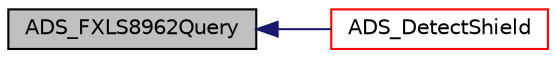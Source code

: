digraph "ADS_FXLS8962Query"
{
  edge [fontname="Helvetica",fontsize="10",labelfontname="Helvetica",labelfontsize="10"];
  node [fontname="Helvetica",fontsize="10",shape=record];
  rankdir="LR";
  Node118 [label="ADS_FXLS8962Query",height=0.2,width=0.4,color="black", fillcolor="grey75", style="filled", fontcolor="black"];
  Node118 -> Node119 [dir="back",color="midnightblue",fontsize="10",style="solid",fontname="Helvetica"];
  Node119 [label="ADS_DetectShield",height=0.2,width=0.4,color="red", fillcolor="white", style="filled",URL="$lpc_2auto__detection__service_8c.html#a01f30c94c49eadb65cc176f79209e84c"];
}
